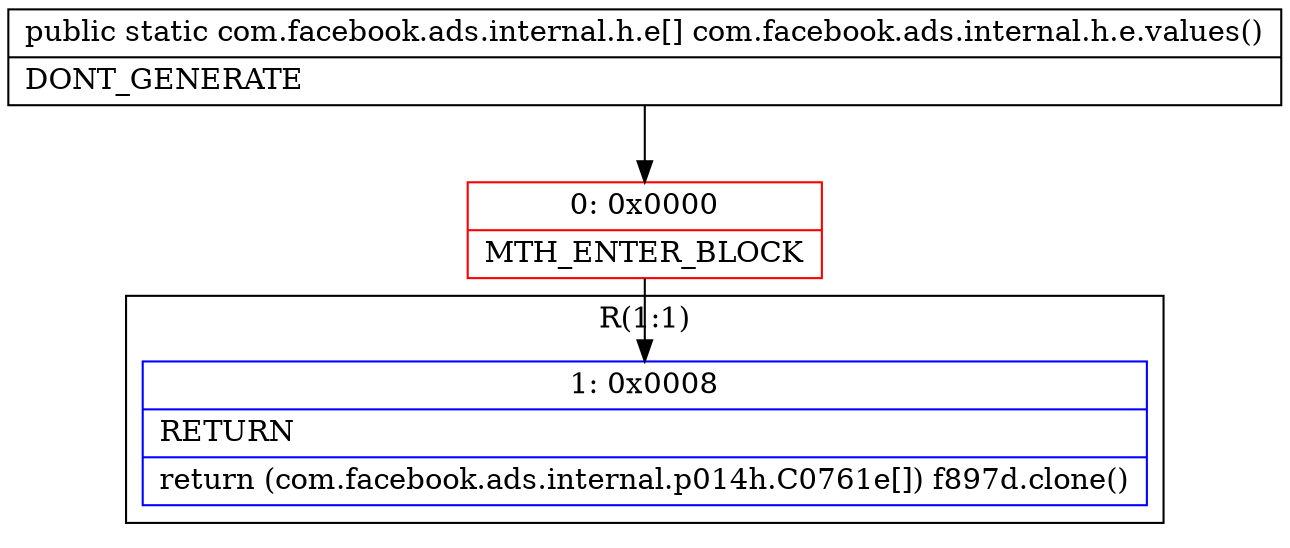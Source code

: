 digraph "CFG forcom.facebook.ads.internal.h.e.values()[Lcom\/facebook\/ads\/internal\/h\/e;" {
subgraph cluster_Region_1598973282 {
label = "R(1:1)";
node [shape=record,color=blue];
Node_1 [shape=record,label="{1\:\ 0x0008|RETURN\l|return (com.facebook.ads.internal.p014h.C0761e[]) f897d.clone()\l}"];
}
Node_0 [shape=record,color=red,label="{0\:\ 0x0000|MTH_ENTER_BLOCK\l}"];
MethodNode[shape=record,label="{public static com.facebook.ads.internal.h.e[] com.facebook.ads.internal.h.e.values()  | DONT_GENERATE\l}"];
MethodNode -> Node_0;
Node_0 -> Node_1;
}

